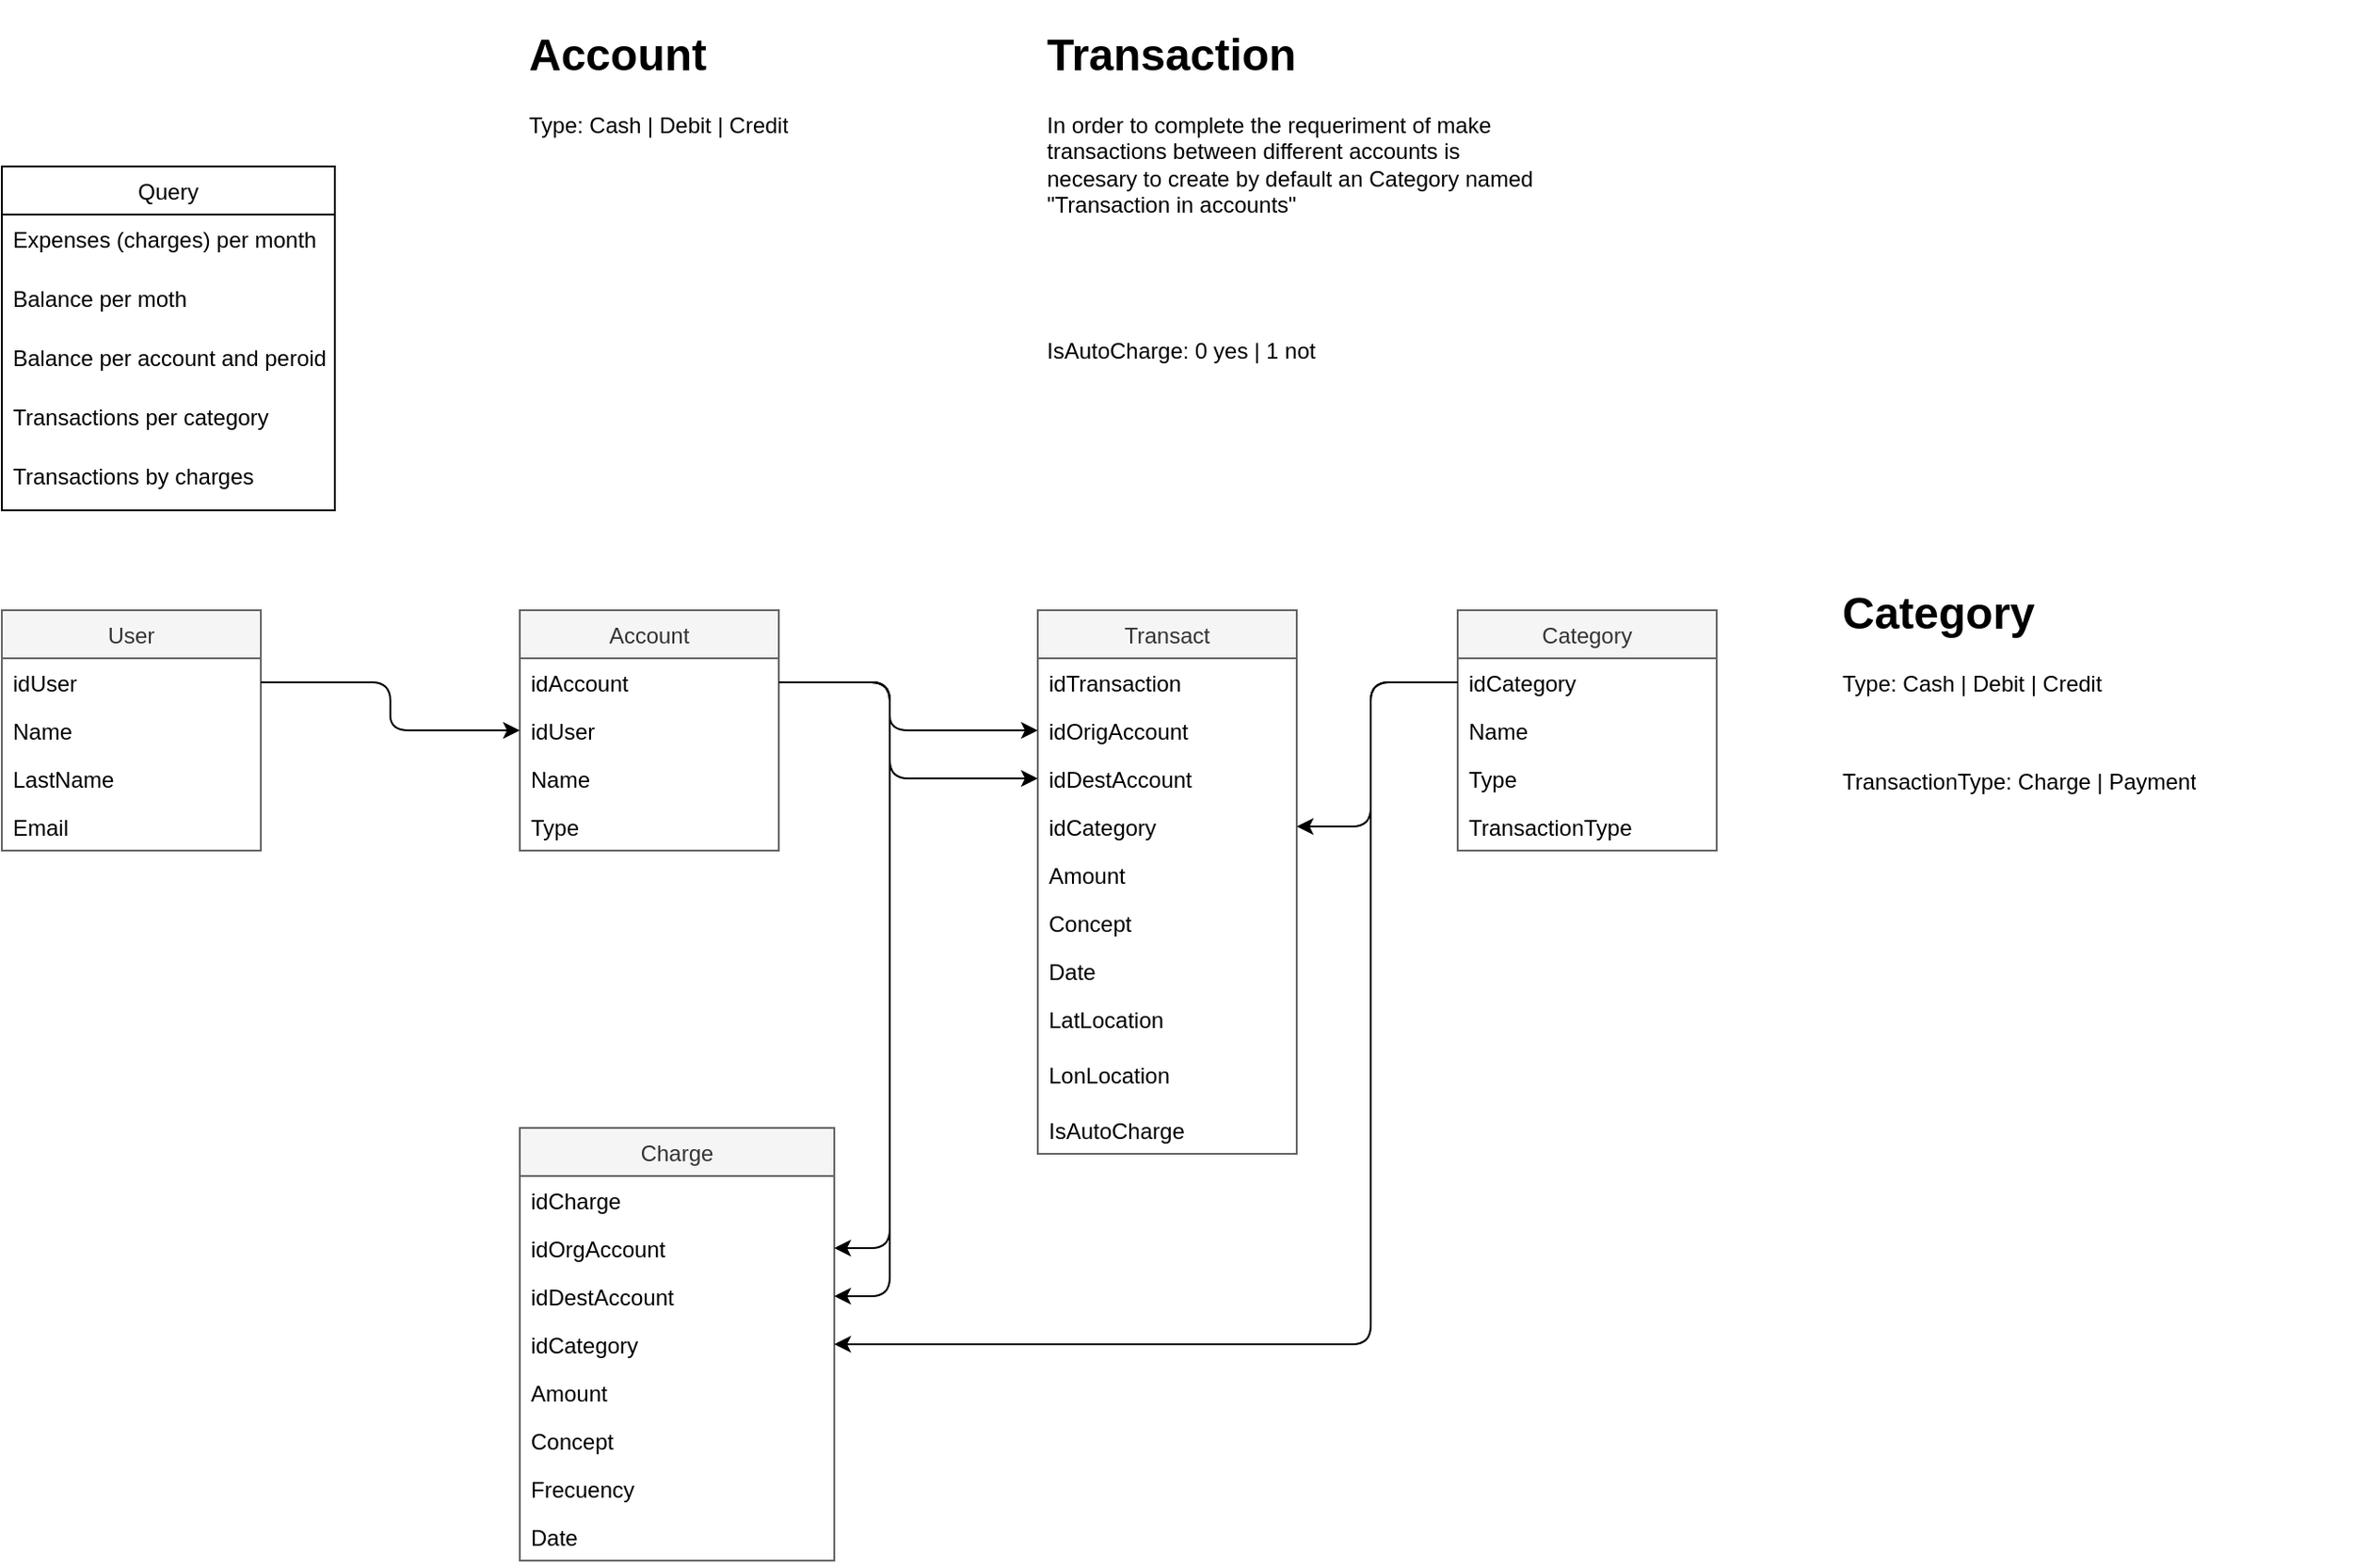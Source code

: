 <mxfile version="13.9.9" type="device"><diagram id="gd1B5yuGYpSDiSmqUXO1" name="Page-1"><mxGraphModel dx="1422" dy="832" grid="1" gridSize="10" guides="1" tooltips="1" connect="1" arrows="1" fold="1" page="1" pageScale="1" pageWidth="827" pageHeight="1169" math="0" shadow="0"><root><mxCell id="0"/><mxCell id="1" parent="0"/><mxCell id="WwfcEVw9pkordcC3Yys2-1" value="Query" style="swimlane;fontStyle=0;childLayout=stackLayout;horizontal=1;startSize=26;fillColor=none;horizontalStack=0;resizeParent=1;resizeParentMax=0;resizeLast=0;collapsible=1;marginBottom=0;" parent="1" vertex="1"><mxGeometry x="40" y="320" width="180" height="186" as="geometry"/></mxCell><mxCell id="WwfcEVw9pkordcC3Yys2-2" value="Expenses (charges) per month" style="text;strokeColor=none;fillColor=none;align=left;verticalAlign=top;spacingLeft=4;spacingRight=4;overflow=hidden;rotatable=0;points=[[0,0.5],[1,0.5]];portConstraint=eastwest;" parent="WwfcEVw9pkordcC3Yys2-1" vertex="1"><mxGeometry y="26" width="180" height="32" as="geometry"/></mxCell><mxCell id="4xvJJYfgG-xh832hJZQn-10" value="Balance per moth" style="text;strokeColor=none;fillColor=none;align=left;verticalAlign=top;spacingLeft=4;spacingRight=4;overflow=hidden;rotatable=0;points=[[0,0.5],[1,0.5]];portConstraint=eastwest;" parent="WwfcEVw9pkordcC3Yys2-1" vertex="1"><mxGeometry y="58" width="180" height="32" as="geometry"/></mxCell><mxCell id="4xvJJYfgG-xh832hJZQn-11" value="Balance per account and peroid" style="text;strokeColor=none;fillColor=none;align=left;verticalAlign=top;spacingLeft=4;spacingRight=4;overflow=hidden;rotatable=0;points=[[0,0.5],[1,0.5]];portConstraint=eastwest;" parent="WwfcEVw9pkordcC3Yys2-1" vertex="1"><mxGeometry y="90" width="180" height="32" as="geometry"/></mxCell><mxCell id="4xvJJYfgG-xh832hJZQn-13" value="Transactions per category" style="text;strokeColor=none;fillColor=none;align=left;verticalAlign=top;spacingLeft=4;spacingRight=4;overflow=hidden;rotatable=0;points=[[0,0.5],[1,0.5]];portConstraint=eastwest;" parent="WwfcEVw9pkordcC3Yys2-1" vertex="1"><mxGeometry y="122" width="180" height="32" as="geometry"/></mxCell><mxCell id="4xvJJYfgG-xh832hJZQn-15" value="Transactions by charges" style="text;strokeColor=none;fillColor=none;align=left;verticalAlign=top;spacingLeft=4;spacingRight=4;overflow=hidden;rotatable=0;points=[[0,0.5],[1,0.5]];portConstraint=eastwest;" parent="WwfcEVw9pkordcC3Yys2-1" vertex="1"><mxGeometry y="154" width="180" height="32" as="geometry"/></mxCell><mxCell id="WwfcEVw9pkordcC3Yys2-3" value="Account" style="swimlane;fontStyle=0;childLayout=stackLayout;horizontal=1;startSize=26;fillColor=#f5f5f5;horizontalStack=0;resizeParent=1;resizeParentMax=0;resizeLast=0;collapsible=1;marginBottom=0;strokeColor=#666666;fontColor=#333333;" parent="1" vertex="1"><mxGeometry x="320" y="560" width="140" height="130" as="geometry"/></mxCell><mxCell id="WwfcEVw9pkordcC3Yys2-31" value="idAccount" style="text;strokeColor=none;fillColor=none;align=left;verticalAlign=top;spacingLeft=4;spacingRight=4;overflow=hidden;rotatable=0;points=[[0,0.5],[1,0.5]];portConstraint=eastwest;" parent="WwfcEVw9pkordcC3Yys2-3" vertex="1"><mxGeometry y="26" width="140" height="26" as="geometry"/></mxCell><mxCell id="WwfcEVw9pkordcC3Yys2-32" value="idUser" style="text;strokeColor=none;fillColor=none;align=left;verticalAlign=top;spacingLeft=4;spacingRight=4;overflow=hidden;rotatable=0;points=[[0,0.5],[1,0.5]];portConstraint=eastwest;" parent="WwfcEVw9pkordcC3Yys2-3" vertex="1"><mxGeometry y="52" width="140" height="26" as="geometry"/></mxCell><mxCell id="WwfcEVw9pkordcC3Yys2-4" value="Name" style="text;strokeColor=none;fillColor=none;align=left;verticalAlign=top;spacingLeft=4;spacingRight=4;overflow=hidden;rotatable=0;points=[[0,0.5],[1,0.5]];portConstraint=eastwest;" parent="WwfcEVw9pkordcC3Yys2-3" vertex="1"><mxGeometry y="78" width="140" height="26" as="geometry"/></mxCell><mxCell id="WwfcEVw9pkordcC3Yys2-5" value="Type" style="text;strokeColor=none;fillColor=none;align=left;verticalAlign=top;spacingLeft=4;spacingRight=4;overflow=hidden;rotatable=0;points=[[0,0.5],[1,0.5]];portConstraint=eastwest;" parent="WwfcEVw9pkordcC3Yys2-3" vertex="1"><mxGeometry y="104" width="140" height="26" as="geometry"/></mxCell><mxCell id="WwfcEVw9pkordcC3Yys2-7" value="User" style="swimlane;fontStyle=0;childLayout=stackLayout;horizontal=1;startSize=26;fillColor=#f5f5f5;horizontalStack=0;resizeParent=1;resizeParentMax=0;resizeLast=0;collapsible=1;marginBottom=0;strokeColor=#666666;fontColor=#333333;" parent="1" vertex="1"><mxGeometry x="40" y="560" width="140" height="130" as="geometry"/></mxCell><mxCell id="WwfcEVw9pkordcC3Yys2-30" value="idUser" style="text;strokeColor=none;fillColor=none;align=left;verticalAlign=top;spacingLeft=4;spacingRight=4;overflow=hidden;rotatable=0;points=[[0,0.5],[1,0.5]];portConstraint=eastwest;" parent="WwfcEVw9pkordcC3Yys2-7" vertex="1"><mxGeometry y="26" width="140" height="26" as="geometry"/></mxCell><mxCell id="WwfcEVw9pkordcC3Yys2-8" value="Name" style="text;strokeColor=none;fillColor=none;align=left;verticalAlign=top;spacingLeft=4;spacingRight=4;overflow=hidden;rotatable=0;points=[[0,0.5],[1,0.5]];portConstraint=eastwest;" parent="WwfcEVw9pkordcC3Yys2-7" vertex="1"><mxGeometry y="52" width="140" height="26" as="geometry"/></mxCell><mxCell id="WwfcEVw9pkordcC3Yys2-9" value="LastName" style="text;strokeColor=none;fillColor=none;align=left;verticalAlign=top;spacingLeft=4;spacingRight=4;overflow=hidden;rotatable=0;points=[[0,0.5],[1,0.5]];portConstraint=eastwest;" parent="WwfcEVw9pkordcC3Yys2-7" vertex="1"><mxGeometry y="78" width="140" height="26" as="geometry"/></mxCell><mxCell id="WwfcEVw9pkordcC3Yys2-10" value="Email" style="text;strokeColor=none;fillColor=none;align=left;verticalAlign=top;spacingLeft=4;spacingRight=4;overflow=hidden;rotatable=0;points=[[0,0.5],[1,0.5]];portConstraint=eastwest;" parent="WwfcEVw9pkordcC3Yys2-7" vertex="1"><mxGeometry y="104" width="140" height="26" as="geometry"/></mxCell><mxCell id="WwfcEVw9pkordcC3Yys2-12" value="Transact" style="swimlane;fontStyle=0;childLayout=stackLayout;horizontal=1;startSize=26;fillColor=#f5f5f5;horizontalStack=0;resizeParent=1;resizeParentMax=0;resizeLast=0;collapsible=1;marginBottom=0;strokeColor=#666666;fontColor=#333333;" parent="1" vertex="1"><mxGeometry x="600" y="560" width="140" height="294" as="geometry"/></mxCell><mxCell id="0p94PuSiDiP25HKlYYfN-1" value="idTransaction" style="text;strokeColor=none;fillColor=none;align=left;verticalAlign=top;spacingLeft=4;spacingRight=4;overflow=hidden;rotatable=0;points=[[0,0.5],[1,0.5]];portConstraint=eastwest;" vertex="1" parent="WwfcEVw9pkordcC3Yys2-12"><mxGeometry y="26" width="140" height="26" as="geometry"/></mxCell><mxCell id="WwfcEVw9pkordcC3Yys2-13" value="idOrigAccount" style="text;strokeColor=none;fillColor=none;align=left;verticalAlign=top;spacingLeft=4;spacingRight=4;overflow=hidden;rotatable=0;points=[[0,0.5],[1,0.5]];portConstraint=eastwest;" parent="WwfcEVw9pkordcC3Yys2-12" vertex="1"><mxGeometry y="52" width="140" height="26" as="geometry"/></mxCell><mxCell id="4xvJJYfgG-xh832hJZQn-1" value="idDestAccount" style="text;strokeColor=none;fillColor=none;align=left;verticalAlign=top;spacingLeft=4;spacingRight=4;overflow=hidden;rotatable=0;points=[[0,0.5],[1,0.5]];portConstraint=eastwest;" parent="WwfcEVw9pkordcC3Yys2-12" vertex="1"><mxGeometry y="78" width="140" height="26" as="geometry"/></mxCell><mxCell id="WwfcEVw9pkordcC3Yys2-41" value="idCategory" style="text;strokeColor=none;fillColor=none;align=left;verticalAlign=top;spacingLeft=4;spacingRight=4;overflow=hidden;rotatable=0;points=[[0,0.5],[1,0.5]];portConstraint=eastwest;" parent="WwfcEVw9pkordcC3Yys2-12" vertex="1"><mxGeometry y="104" width="140" height="26" as="geometry"/></mxCell><mxCell id="WwfcEVw9pkordcC3Yys2-15" value="Amount" style="text;strokeColor=none;fillColor=none;align=left;verticalAlign=top;spacingLeft=4;spacingRight=4;overflow=hidden;rotatable=0;points=[[0,0.5],[1,0.5]];portConstraint=eastwest;" parent="WwfcEVw9pkordcC3Yys2-12" vertex="1"><mxGeometry y="130" width="140" height="26" as="geometry"/></mxCell><mxCell id="4xvJJYfgG-xh832hJZQn-9" value="Concept" style="text;strokeColor=none;fillColor=none;align=left;verticalAlign=top;spacingLeft=4;spacingRight=4;overflow=hidden;rotatable=0;points=[[0,0.5],[1,0.5]];portConstraint=eastwest;" parent="WwfcEVw9pkordcC3Yys2-12" vertex="1"><mxGeometry y="156" width="140" height="26" as="geometry"/></mxCell><mxCell id="WwfcEVw9pkordcC3Yys2-16" value="Date" style="text;strokeColor=none;fillColor=none;align=left;verticalAlign=top;spacingLeft=4;spacingRight=4;overflow=hidden;rotatable=0;points=[[0,0.5],[1,0.5]];portConstraint=eastwest;" parent="WwfcEVw9pkordcC3Yys2-12" vertex="1"><mxGeometry y="182" width="140" height="26" as="geometry"/></mxCell><mxCell id="WwfcEVw9pkordcC3Yys2-17" value="LatLocation" style="text;strokeColor=none;fillColor=none;align=left;verticalAlign=top;spacingLeft=4;spacingRight=4;overflow=hidden;rotatable=0;points=[[0,0.5],[1,0.5]];portConstraint=eastwest;" parent="WwfcEVw9pkordcC3Yys2-12" vertex="1"><mxGeometry y="208" width="140" height="30" as="geometry"/></mxCell><mxCell id="WwfcEVw9pkordcC3Yys2-29" value="LonLocation" style="text;strokeColor=none;fillColor=none;align=left;verticalAlign=top;spacingLeft=4;spacingRight=4;overflow=hidden;rotatable=0;points=[[0,0.5],[1,0.5]];portConstraint=eastwest;" parent="WwfcEVw9pkordcC3Yys2-12" vertex="1"><mxGeometry y="238" width="140" height="30" as="geometry"/></mxCell><mxCell id="4xvJJYfgG-xh832hJZQn-14" value="IsAutoCharge" style="text;strokeColor=none;fillColor=none;align=left;verticalAlign=top;spacingLeft=4;spacingRight=4;overflow=hidden;rotatable=0;points=[[0,0.5],[1,0.5]];portConstraint=eastwest;" parent="WwfcEVw9pkordcC3Yys2-12" vertex="1"><mxGeometry y="268" width="140" height="26" as="geometry"/></mxCell><mxCell id="WwfcEVw9pkordcC3Yys2-18" value="Charge" style="swimlane;fontStyle=0;childLayout=stackLayout;horizontal=1;startSize=26;fillColor=#f5f5f5;horizontalStack=0;resizeParent=1;resizeParentMax=0;resizeLast=0;collapsible=1;marginBottom=0;strokeColor=#666666;fontColor=#333333;" parent="1" vertex="1"><mxGeometry x="320" y="840" width="170" height="234" as="geometry"/></mxCell><mxCell id="0p94PuSiDiP25HKlYYfN-4" value="idCharge" style="text;strokeColor=none;fillColor=none;align=left;verticalAlign=top;spacingLeft=4;spacingRight=4;overflow=hidden;rotatable=0;points=[[0,0.5],[1,0.5]];portConstraint=eastwest;" vertex="1" parent="WwfcEVw9pkordcC3Yys2-18"><mxGeometry y="26" width="170" height="26" as="geometry"/></mxCell><mxCell id="WwfcEVw9pkordcC3Yys2-19" value="idOrgAccount" style="text;strokeColor=none;fillColor=none;align=left;verticalAlign=top;spacingLeft=4;spacingRight=4;overflow=hidden;rotatable=0;points=[[0,0.5],[1,0.5]];portConstraint=eastwest;" parent="WwfcEVw9pkordcC3Yys2-18" vertex="1"><mxGeometry y="52" width="170" height="26" as="geometry"/></mxCell><mxCell id="4xvJJYfgG-xh832hJZQn-17" value="idDestAccount" style="text;strokeColor=none;fillColor=none;align=left;verticalAlign=top;spacingLeft=4;spacingRight=4;overflow=hidden;rotatable=0;points=[[0,0.5],[1,0.5]];portConstraint=eastwest;" parent="WwfcEVw9pkordcC3Yys2-18" vertex="1"><mxGeometry y="78" width="170" height="26" as="geometry"/></mxCell><mxCell id="4xvJJYfgG-xh832hJZQn-18" value="idCategory" style="text;strokeColor=none;fillColor=none;align=left;verticalAlign=top;spacingLeft=4;spacingRight=4;overflow=hidden;rotatable=0;points=[[0,0.5],[1,0.5]];portConstraint=eastwest;" parent="WwfcEVw9pkordcC3Yys2-18" vertex="1"><mxGeometry y="104" width="170" height="26" as="geometry"/></mxCell><mxCell id="WwfcEVw9pkordcC3Yys2-33" value="Amount" style="text;strokeColor=none;fillColor=none;align=left;verticalAlign=top;spacingLeft=4;spacingRight=4;overflow=hidden;rotatable=0;points=[[0,0.5],[1,0.5]];portConstraint=eastwest;" parent="WwfcEVw9pkordcC3Yys2-18" vertex="1"><mxGeometry y="130" width="170" height="26" as="geometry"/></mxCell><mxCell id="4xvJJYfgG-xh832hJZQn-8" value="Concept" style="text;strokeColor=none;fillColor=none;align=left;verticalAlign=top;spacingLeft=4;spacingRight=4;overflow=hidden;rotatable=0;points=[[0,0.5],[1,0.5]];portConstraint=eastwest;" parent="WwfcEVw9pkordcC3Yys2-18" vertex="1"><mxGeometry y="156" width="170" height="26" as="geometry"/></mxCell><mxCell id="4xvJJYfgG-xh832hJZQn-6" value="Frecuency" style="text;strokeColor=none;fillColor=none;align=left;verticalAlign=top;spacingLeft=4;spacingRight=4;overflow=hidden;rotatable=0;points=[[0,0.5],[1,0.5]];portConstraint=eastwest;" parent="WwfcEVw9pkordcC3Yys2-18" vertex="1"><mxGeometry y="182" width="170" height="26" as="geometry"/></mxCell><mxCell id="4xvJJYfgG-xh832hJZQn-16" value="Date" style="text;strokeColor=none;fillColor=none;align=left;verticalAlign=top;spacingLeft=4;spacingRight=4;overflow=hidden;rotatable=0;points=[[0,0.5],[1,0.5]];portConstraint=eastwest;" parent="WwfcEVw9pkordcC3Yys2-18" vertex="1"><mxGeometry y="208" width="170" height="26" as="geometry"/></mxCell><mxCell id="WwfcEVw9pkordcC3Yys2-20" value="Category" style="swimlane;fontStyle=0;childLayout=stackLayout;horizontal=1;startSize=26;fillColor=#f5f5f5;horizontalStack=0;resizeParent=1;resizeParentMax=0;resizeLast=0;collapsible=1;marginBottom=0;strokeColor=#666666;fontColor=#333333;" parent="1" vertex="1"><mxGeometry x="827" y="560" width="140" height="130" as="geometry"/></mxCell><mxCell id="WwfcEVw9pkordcC3Yys2-42" value="idCategory" style="text;strokeColor=none;fillColor=none;align=left;verticalAlign=top;spacingLeft=4;spacingRight=4;overflow=hidden;rotatable=0;points=[[0,0.5],[1,0.5]];portConstraint=eastwest;" parent="WwfcEVw9pkordcC3Yys2-20" vertex="1"><mxGeometry y="26" width="140" height="26" as="geometry"/></mxCell><mxCell id="WwfcEVw9pkordcC3Yys2-21" value="Name" style="text;strokeColor=none;fillColor=none;align=left;verticalAlign=top;spacingLeft=4;spacingRight=4;overflow=hidden;rotatable=0;points=[[0,0.5],[1,0.5]];portConstraint=eastwest;" parent="WwfcEVw9pkordcC3Yys2-20" vertex="1"><mxGeometry y="52" width="140" height="26" as="geometry"/></mxCell><mxCell id="WwfcEVw9pkordcC3Yys2-22" value="Type" style="text;strokeColor=none;fillColor=none;align=left;verticalAlign=top;spacingLeft=4;spacingRight=4;overflow=hidden;rotatable=0;points=[[0,0.5],[1,0.5]];portConstraint=eastwest;" parent="WwfcEVw9pkordcC3Yys2-20" vertex="1"><mxGeometry y="78" width="140" height="26" as="geometry"/></mxCell><mxCell id="4xvJJYfgG-xh832hJZQn-12" value="TransactionType" style="text;strokeColor=none;fillColor=none;align=left;verticalAlign=top;spacingLeft=4;spacingRight=4;overflow=hidden;rotatable=0;points=[[0,0.5],[1,0.5]];portConstraint=eastwest;" parent="WwfcEVw9pkordcC3Yys2-20" vertex="1"><mxGeometry y="104" width="140" height="26" as="geometry"/></mxCell><mxCell id="4xvJJYfgG-xh832hJZQn-3" value="&lt;h1&gt;Transaction&lt;/h1&gt;&lt;p&gt;In order to complete the requeriment of make transactions between different accounts is necesary to create by default an Category named &quot;Transaction in accounts&quot;&lt;/p&gt;&lt;p&gt;&lt;br&gt;&lt;/p&gt;&lt;p&gt;&lt;br&gt;&lt;/p&gt;&lt;p&gt;IsAutoCharge: 0 yes | 1 not&lt;/p&gt;" style="text;html=1;strokeColor=none;fillColor=none;spacing=5;spacingTop=-20;whiteSpace=wrap;overflow=hidden;rounded=0;" parent="1" vertex="1"><mxGeometry x="600" y="240" width="280" height="200" as="geometry"/></mxCell><mxCell id="4xvJJYfgG-xh832hJZQn-4" value="&lt;h1&gt;Account&lt;/h1&gt;&lt;p&gt;Type: Cash | Debit | Credit&lt;/p&gt;" style="text;html=1;strokeColor=none;fillColor=none;spacing=5;spacingTop=-20;whiteSpace=wrap;overflow=hidden;rounded=0;" parent="1" vertex="1"><mxGeometry x="320" y="240" width="280" height="140" as="geometry"/></mxCell><mxCell id="4xvJJYfgG-xh832hJZQn-5" value="&lt;h1&gt;Category&lt;/h1&gt;&lt;p&gt;Type: Cash | Debit | Credit&lt;/p&gt;&lt;p&gt;&lt;br&gt;&lt;/p&gt;&lt;p&gt;TransactionType: Charge | Payment&lt;br&gt;&lt;/p&gt;" style="text;html=1;strokeColor=none;fillColor=none;spacing=5;spacingTop=-20;whiteSpace=wrap;overflow=hidden;rounded=0;" parent="1" vertex="1"><mxGeometry x="1030" y="542" width="280" height="140" as="geometry"/></mxCell><mxCell id="4xvJJYfgG-xh832hJZQn-7" value="" style="endArrow=classic;html=1;exitX=1;exitY=0.5;exitDx=0;exitDy=0;entryX=1;entryY=0.5;entryDx=0;entryDy=0;edgeStyle=orthogonalEdgeStyle;" parent="1" source="WwfcEVw9pkordcC3Yys2-31" target="WwfcEVw9pkordcC3Yys2-19" edge="1"><mxGeometry width="50" height="50" relative="1" as="geometry"><mxPoint x="380" y="540" as="sourcePoint"/><mxPoint x="430" y="490" as="targetPoint"/><Array as="points"><mxPoint x="520" y="599"/><mxPoint x="520" y="905"/></Array></mxGeometry></mxCell><mxCell id="4xvJJYfgG-xh832hJZQn-19" value="" style="endArrow=classic;html=1;exitX=0;exitY=0.5;exitDx=0;exitDy=0;entryX=1;entryY=0.5;entryDx=0;entryDy=0;edgeStyle=orthogonalEdgeStyle;" parent="1" source="WwfcEVw9pkordcC3Yys2-42" target="4xvJJYfgG-xh832hJZQn-18" edge="1"><mxGeometry width="50" height="50" relative="1" as="geometry"><mxPoint x="770" y="850" as="sourcePoint"/><mxPoint x="820" y="800" as="targetPoint"/><Array as="points"><mxPoint x="780" y="599"/><mxPoint x="780" y="957"/></Array></mxGeometry></mxCell><mxCell id="4xvJJYfgG-xh832hJZQn-21" value="" style="endArrow=classic;html=1;exitX=0;exitY=0.5;exitDx=0;exitDy=0;entryX=1;entryY=0.5;entryDx=0;entryDy=0;edgeStyle=orthogonalEdgeStyle;" parent="1" source="WwfcEVw9pkordcC3Yys2-42" target="WwfcEVw9pkordcC3Yys2-41" edge="1"><mxGeometry width="50" height="50" relative="1" as="geometry"><mxPoint x="740" y="540" as="sourcePoint"/><mxPoint x="790" y="490" as="targetPoint"/><Array as="points"><mxPoint x="780" y="599"/><mxPoint x="780" y="677"/></Array></mxGeometry></mxCell><mxCell id="4xvJJYfgG-xh832hJZQn-22" value="" style="endArrow=classic;html=1;exitX=1;exitY=0.5;exitDx=0;exitDy=0;entryX=0;entryY=0.5;entryDx=0;entryDy=0;edgeStyle=orthogonalEdgeStyle;" parent="1" source="WwfcEVw9pkordcC3Yys2-31" target="4xvJJYfgG-xh832hJZQn-1" edge="1"><mxGeometry width="50" height="50" relative="1" as="geometry"><mxPoint x="500" y="520" as="sourcePoint"/><mxPoint x="550" y="470" as="targetPoint"/><Array as="points"><mxPoint x="520" y="599"/><mxPoint x="520" y="651"/></Array></mxGeometry></mxCell><mxCell id="4xvJJYfgG-xh832hJZQn-23" value="" style="endArrow=classic;html=1;exitX=1;exitY=0.5;exitDx=0;exitDy=0;entryX=1;entryY=0.5;entryDx=0;entryDy=0;edgeStyle=orthogonalEdgeStyle;" parent="1" source="WwfcEVw9pkordcC3Yys2-31" target="4xvJJYfgG-xh832hJZQn-17" edge="1"><mxGeometry width="50" height="50" relative="1" as="geometry"><mxPoint x="490" y="490" as="sourcePoint"/><mxPoint x="540" y="440" as="targetPoint"/><Array as="points"><mxPoint x="520" y="599"/><mxPoint x="520" y="931"/></Array></mxGeometry></mxCell><mxCell id="0p94PuSiDiP25HKlYYfN-2" value="" style="endArrow=classic;html=1;exitX=1;exitY=0.5;exitDx=0;exitDy=0;entryX=0;entryY=0.5;entryDx=0;entryDy=0;edgeStyle=orthogonalEdgeStyle;" edge="1" parent="1" source="WwfcEVw9pkordcC3Yys2-30" target="WwfcEVw9pkordcC3Yys2-32"><mxGeometry width="50" height="50" relative="1" as="geometry"><mxPoint x="300" y="540" as="sourcePoint"/><mxPoint x="350" y="490" as="targetPoint"/></mxGeometry></mxCell><mxCell id="0p94PuSiDiP25HKlYYfN-3" value="" style="endArrow=classic;html=1;exitX=1;exitY=0.5;exitDx=0;exitDy=0;entryX=0;entryY=0.5;entryDx=0;entryDy=0;edgeStyle=orthogonalEdgeStyle;" edge="1" parent="1" source="WwfcEVw9pkordcC3Yys2-31" target="WwfcEVw9pkordcC3Yys2-13"><mxGeometry width="50" height="50" relative="1" as="geometry"><mxPoint x="420" y="520" as="sourcePoint"/><mxPoint x="470" y="470" as="targetPoint"/><Array as="points"><mxPoint x="520" y="599"/><mxPoint x="520" y="625"/></Array></mxGeometry></mxCell></root></mxGraphModel></diagram></mxfile>